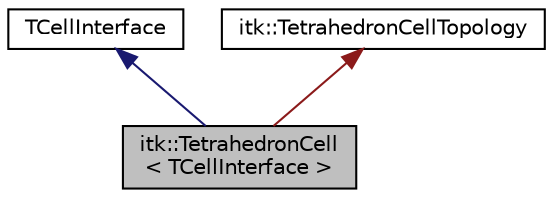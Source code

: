 digraph "itk::TetrahedronCell&lt; TCellInterface &gt;"
{
 // LATEX_PDF_SIZE
  edge [fontname="Helvetica",fontsize="10",labelfontname="Helvetica",labelfontsize="10"];
  node [fontname="Helvetica",fontsize="10",shape=record];
  Node1 [label="itk::TetrahedronCell\l\< TCellInterface \>",height=0.2,width=0.4,color="black", fillcolor="grey75", style="filled", fontcolor="black",tooltip="TetrahedronCell represents a tetrahedron for a Mesh."];
  Node2 -> Node1 [dir="back",color="midnightblue",fontsize="10",style="solid",fontname="Helvetica"];
  Node2 [label="TCellInterface",height=0.2,width=0.4,color="black", fillcolor="white", style="filled",tooltip=" "];
  Node3 -> Node1 [dir="back",color="firebrick4",fontsize="10",style="solid",fontname="Helvetica"];
  Node3 [label="itk::TetrahedronCellTopology",height=0.2,width=0.4,color="black", fillcolor="white", style="filled",URL="$classitk_1_1TetrahedronCellTopology.html",tooltip="TetrahedronCellTopology holds data defining the topological connections of the vertices and edges of ..."];
}
